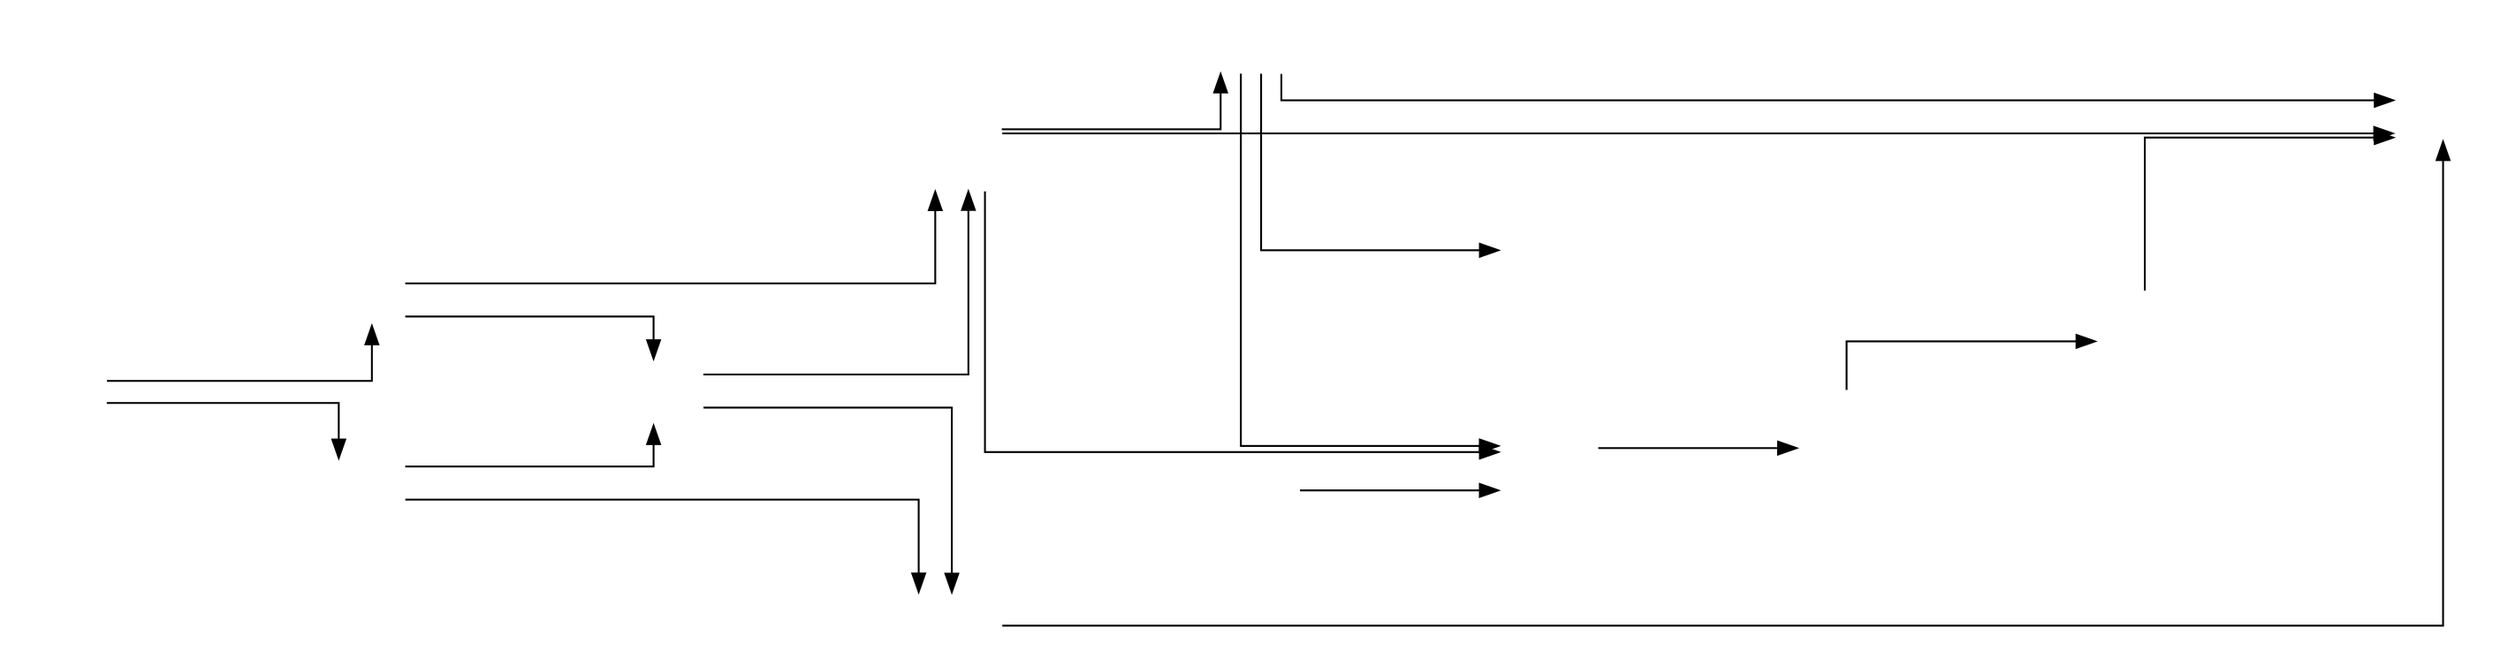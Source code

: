 digraph G {
    rankdir=LR;
    splines=ortho;
    nodesep=1.0;
    ranksep=1.5;
    
    node [shape=box, color=transparent, label="", image="/home/devinda_121260/Videos/examples/pythonProjectGraph/input/example.svg", imagescale=true];
    "A" [shape=box, color=transparent, label="", image="/home/devinda_121260/Videos/examples/pythonProjectGraph/input/example1.svg", imagescale=true];
    "D" [shape=box, color=transparent, label="", image="/home/devinda_121260/Videos/examples/pythonProjectGraph/input/example1.svg", imagescale=true];
    "K" [shape=box, color=transparent, label="", image="/home/devinda_121260/Videos/examples/pythonProjectGraph/input/example1.svg", imagescale=true];
    
    
    "A" -> "B";
    "A" -> "C";
    "B" -> "D";
    "C" -> "D";
    "D" -> "E";
    "D" -> "F";
    "E" -> "G";
    "F" -> "G";
    "E" -> "H";
    "H" -> "J";
    "I" -> "J";
    "J" -> "K";
    "K" -> "L";
    "L" -> "G";
    "B" -> "E";
    "C" -> "F";
    "E" -> "J";
    "H" -> "G";
    "H" -> "P";
}
